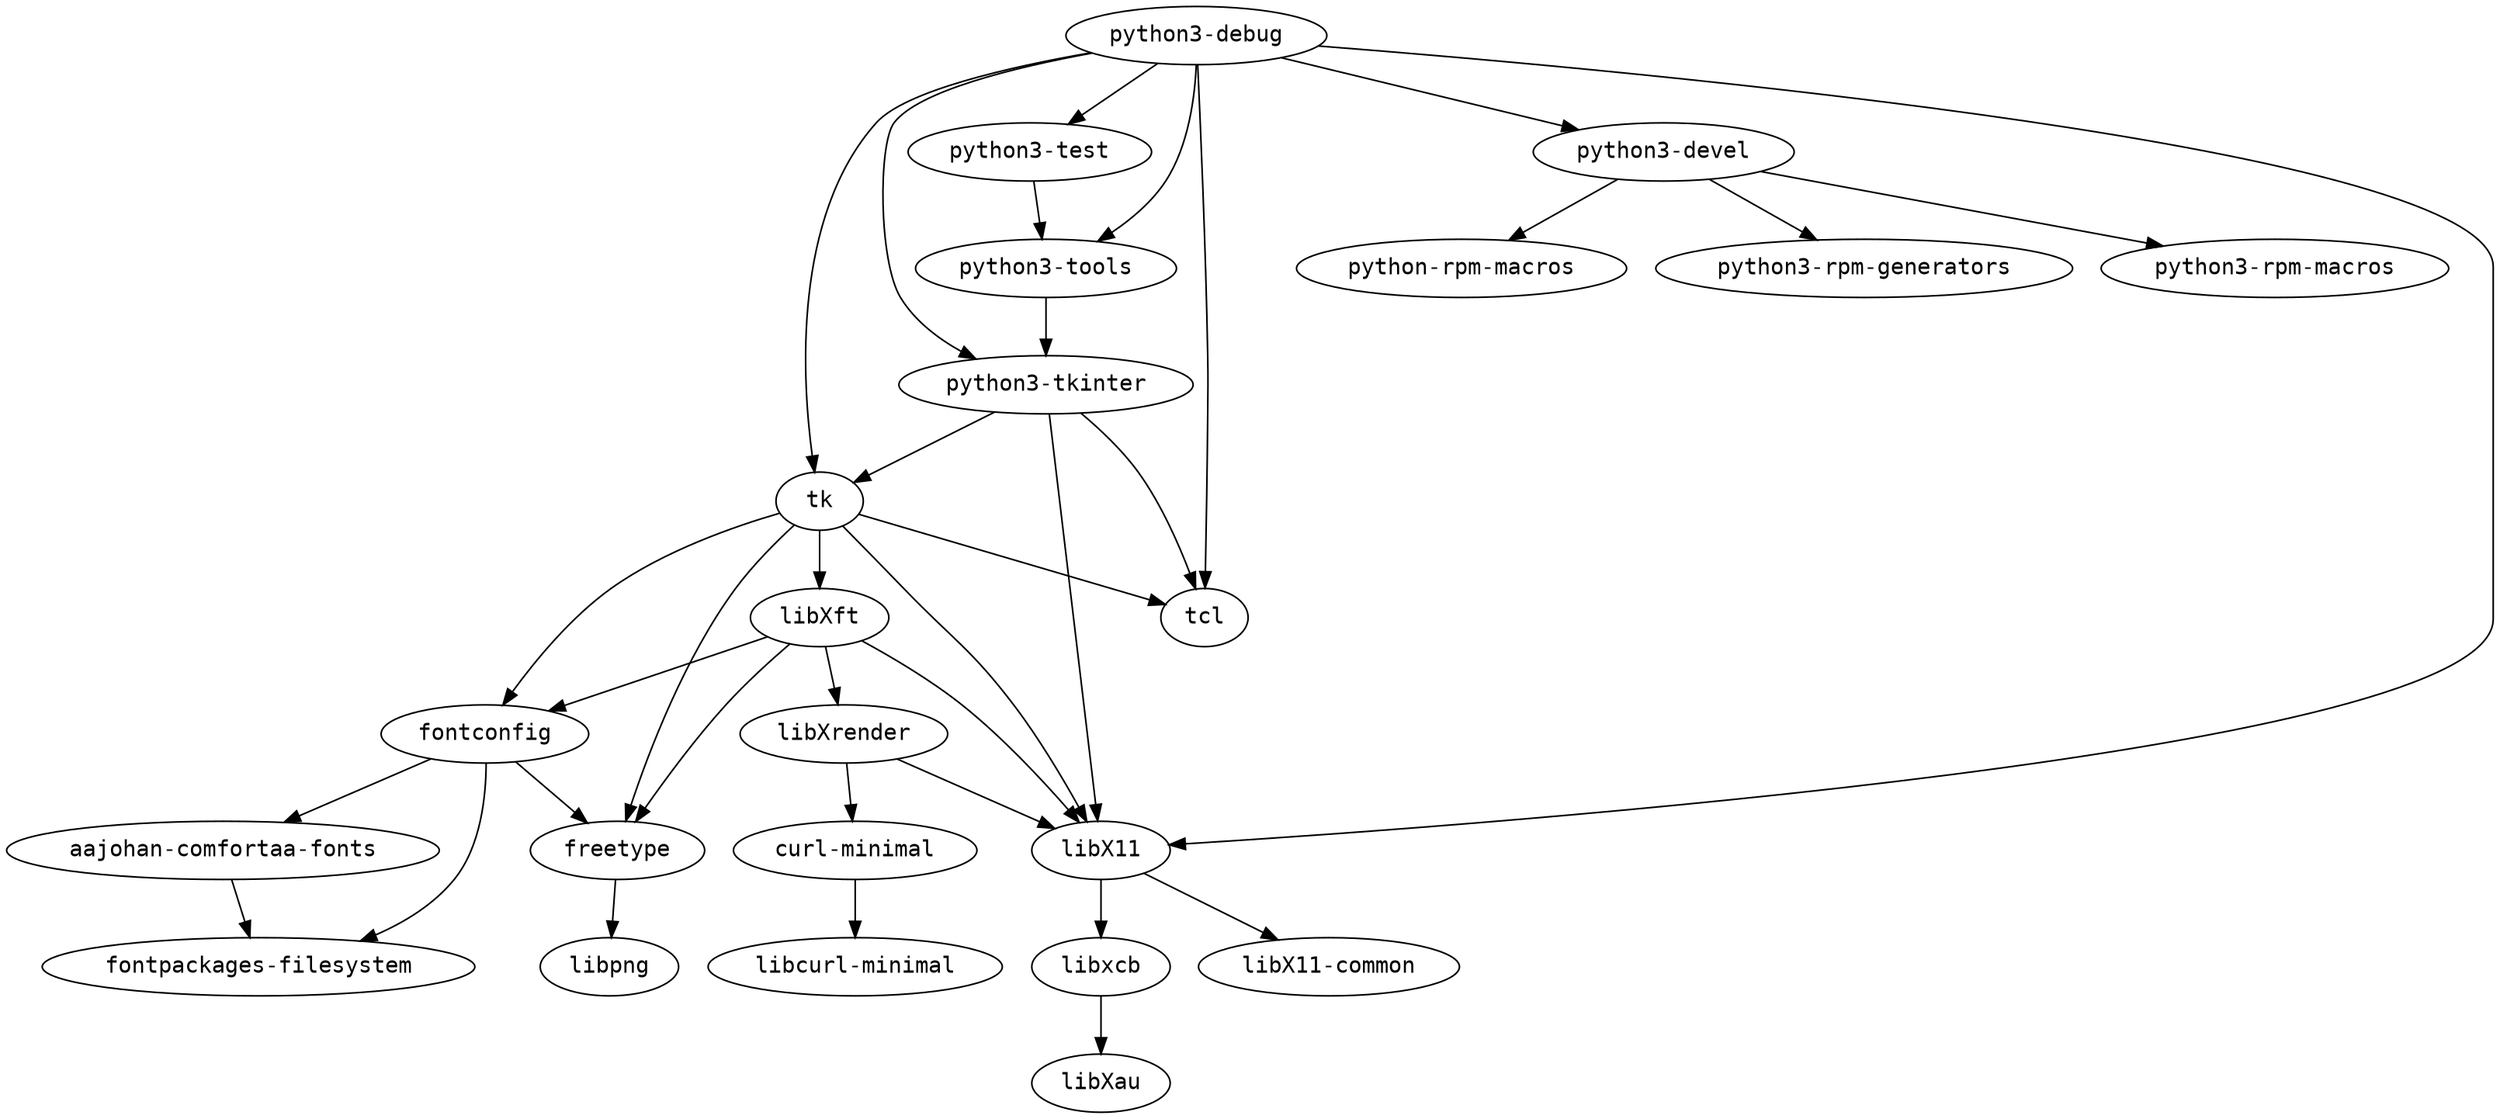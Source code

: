 strict digraph G {
node [fontname=monospace];
  "aajohan-comfortaa-fonts" -> "fontpackages-filesystem";
  "curl-minimal" -> "libcurl-minimal";
  "fontconfig" -> "aajohan-comfortaa-fonts";
  "fontconfig" -> "fontpackages-filesystem";
  "fontconfig" -> "freetype";
  "freetype" -> "libpng";
  "libX11" -> "libX11-common";
  "libX11" -> "libxcb";
  "libxcb" -> "libXau";
  "libXft" -> "fontconfig";
  "libXft" -> "freetype";
  "libXft" -> "libX11";
  "libXft" -> "libXrender";
  "libXrender" -> "curl-minimal";
  "libXrender" -> "libX11";
  "python3-debug" -> "libX11";
  "python3-debug" -> "python3-devel";
  "python3-debug" -> "python3-test";
  "python3-debug" -> "python3-tkinter";
  "python3-debug" -> "python3-tools";
  "python3-debug" -> "tcl";
  "python3-debug" -> "tk";
  "python3-devel" -> "python3-rpm-generators";
  "python3-devel" -> "python3-rpm-macros";
  "python3-devel" -> "python-rpm-macros";
  "python3-test" -> "python3-tools";
  "python3-tkinter" -> "libX11";
  "python3-tkinter" -> "tcl";
  "python3-tkinter" -> "tk";
  "python3-tools" -> "python3-tkinter";
  "tk" -> "fontconfig";
  "tk" -> "freetype";
  "tk" -> "libX11";
  "tk" -> "libXft";
  "tk" -> "tcl";
}
